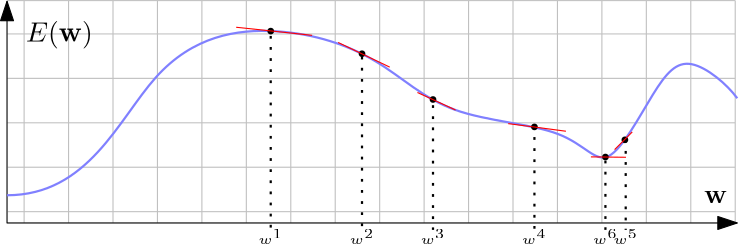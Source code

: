 <?xml version="1.0"?>
<!DOCTYPE ipe SYSTEM "ipe.dtd">
<ipe version="70218" creator="Ipe 7.2.28">
<info created="D:20251021172834" modified="D:20251021174205"/>
<ipestyle name="basic">
<symbol name="arrow/arc(spx)">
<path stroke="sym-stroke" fill="sym-stroke" pen="sym-pen">
0 0 m
-1 0.333 l
-1 -0.333 l
h
</path>
</symbol>
<symbol name="arrow/farc(spx)">
<path stroke="sym-stroke" fill="white" pen="sym-pen">
0 0 m
-1 0.333 l
-1 -0.333 l
h
</path>
</symbol>
<symbol name="arrow/ptarc(spx)">
<path stroke="sym-stroke" fill="sym-stroke" pen="sym-pen">
0 0 m
-1 0.333 l
-0.8 0 l
-1 -0.333 l
h
</path>
</symbol>
<symbol name="arrow/fptarc(spx)">
<path stroke="sym-stroke" fill="white" pen="sym-pen">
0 0 m
-1 0.333 l
-0.8 0 l
-1 -0.333 l
h
</path>
</symbol>
<symbol name="mark/circle(sx)" transformations="translations">
<path fill="sym-stroke">
0.6 0 0 0.6 0 0 e
0.4 0 0 0.4 0 0 e
</path>
</symbol>
<symbol name="mark/disk(sx)" transformations="translations">
<path fill="sym-stroke">
0.6 0 0 0.6 0 0 e
</path>
</symbol>
<symbol name="mark/fdisk(sfx)" transformations="translations">
<group>
<path fill="sym-fill">
0.5 0 0 0.5 0 0 e
</path>
<path fill="sym-stroke" fillrule="eofill">
0.6 0 0 0.6 0 0 e
0.4 0 0 0.4 0 0 e
</path>
</group>
</symbol>
<symbol name="mark/box(sx)" transformations="translations">
<path fill="sym-stroke" fillrule="eofill">
-0.6 -0.6 m
0.6 -0.6 l
0.6 0.6 l
-0.6 0.6 l
h
-0.4 -0.4 m
0.4 -0.4 l
0.4 0.4 l
-0.4 0.4 l
h
</path>
</symbol>
<symbol name="mark/square(sx)" transformations="translations">
<path fill="sym-stroke">
-0.6 -0.6 m
0.6 -0.6 l
0.6 0.6 l
-0.6 0.6 l
h
</path>
</symbol>
<symbol name="mark/fsquare(sfx)" transformations="translations">
<group>
<path fill="sym-fill">
-0.5 -0.5 m
0.5 -0.5 l
0.5 0.5 l
-0.5 0.5 l
h
</path>
<path fill="sym-stroke" fillrule="eofill">
-0.6 -0.6 m
0.6 -0.6 l
0.6 0.6 l
-0.6 0.6 l
h
-0.4 -0.4 m
0.4 -0.4 l
0.4 0.4 l
-0.4 0.4 l
h
</path>
</group>
</symbol>
<symbol name="mark/cross(sx)" transformations="translations">
<group>
<path fill="sym-stroke">
-0.43 -0.57 m
0.57 0.43 l
0.43 0.57 l
-0.57 -0.43 l
h
</path>
<path fill="sym-stroke">
-0.43 0.57 m
0.57 -0.43 l
0.43 -0.57 l
-0.57 0.43 l
h
</path>
</group>
</symbol>
<symbol name="arrow/fnormal(spx)">
<path stroke="sym-stroke" fill="white" pen="sym-pen">
0 0 m
-1 0.333 l
-1 -0.333 l
h
</path>
</symbol>
<symbol name="arrow/pointed(spx)">
<path stroke="sym-stroke" fill="sym-stroke" pen="sym-pen">
0 0 m
-1 0.333 l
-0.8 0 l
-1 -0.333 l
h
</path>
</symbol>
<symbol name="arrow/fpointed(spx)">
<path stroke="sym-stroke" fill="white" pen="sym-pen">
0 0 m
-1 0.333 l
-0.8 0 l
-1 -0.333 l
h
</path>
</symbol>
<symbol name="arrow/linear(spx)">
<path stroke="sym-stroke" pen="sym-pen">
-1 0.333 m
0 0 l
-1 -0.333 l
</path>
</symbol>
<symbol name="arrow/fdouble(spx)">
<path stroke="sym-stroke" fill="white" pen="sym-pen">
0 0 m
-1 0.333 l
-1 -0.333 l
h
-1 0 m
-2 0.333 l
-2 -0.333 l
h
</path>
</symbol>
<symbol name="arrow/double(spx)">
<path stroke="sym-stroke" fill="sym-stroke" pen="sym-pen">
0 0 m
-1 0.333 l
-1 -0.333 l
h
-1 0 m
-2 0.333 l
-2 -0.333 l
h
</path>
</symbol>
<symbol name="arrow/mid-normal(spx)">
<path stroke="sym-stroke" fill="sym-stroke" pen="sym-pen">
0.5 0 m
-0.5 0.333 l
-0.5 -0.333 l
h
</path>
</symbol>
<symbol name="arrow/mid-fnormal(spx)">
<path stroke="sym-stroke" fill="white" pen="sym-pen">
0.5 0 m
-0.5 0.333 l
-0.5 -0.333 l
h
</path>
</symbol>
<symbol name="arrow/mid-pointed(spx)">
<path stroke="sym-stroke" fill="sym-stroke" pen="sym-pen">
0.5 0 m
-0.5 0.333 l
-0.3 0 l
-0.5 -0.333 l
h
</path>
</symbol>
<symbol name="arrow/mid-fpointed(spx)">
<path stroke="sym-stroke" fill="white" pen="sym-pen">
0.5 0 m
-0.5 0.333 l
-0.3 0 l
-0.5 -0.333 l
h
</path>
</symbol>
<symbol name="arrow/mid-double(spx)">
<path stroke="sym-stroke" fill="sym-stroke" pen="sym-pen">
1 0 m
0 0.333 l
0 -0.333 l
h
0 0 m
-1 0.333 l
-1 -0.333 l
h
</path>
</symbol>
<symbol name="arrow/mid-fdouble(spx)">
<path stroke="sym-stroke" fill="white" pen="sym-pen">
1 0 m
0 0.333 l
0 -0.333 l
h
0 0 m
-1 0.333 l
-1 -0.333 l
h
</path>
</symbol>
<anglesize name="22.5 deg" value="22.5"/>
<anglesize name="30 deg" value="30"/>
<anglesize name="45 deg" value="45"/>
<anglesize name="60 deg" value="60"/>
<anglesize name="90 deg" value="90"/>
<arrowsize name="large" value="10"/>
<arrowsize name="small" value="5"/>
<arrowsize name="tiny" value="3"/>
<color name="blue" value="0 0 1"/>
<color name="brown" value="0.647 0.165 0.165"/>
<color name="darkblue" value="0 0 0.545"/>
<color name="darkcyan" value="0 0.545 0.545"/>
<color name="darkgray" value="0.663"/>
<color name="darkgreen" value="0 0.392 0"/>
<color name="darkmagenta" value="0.545 0 0.545"/>
<color name="darkorange" value="1 0.549 0"/>
<color name="darkred" value="0.545 0 0"/>
<color name="gold" value="1 0.843 0"/>
<color name="gray" value="0.745"/>
<color name="green" value="0 1 0"/>
<color name="lightblue" value="0.678 0.847 0.902"/>
<color name="lightcyan" value="0.878 1 1"/>
<color name="lightgray" value="0.827"/>
<color name="lightgreen" value="0.565 0.933 0.565"/>
<color name="lightyellow" value="1 1 0.878"/>
<color name="navy" value="0 0 0.502"/>
<color name="orange" value="1 0.647 0"/>
<color name="pink" value="1 0.753 0.796"/>
<color name="purple" value="0.627 0.125 0.941"/>
<color name="red" value="1 0 0"/>
<color name="seagreen" value="0.18 0.545 0.341"/>
<color name="turquoise" value="0.251 0.878 0.816"/>
<color name="violet" value="0.933 0.51 0.933"/>
<color name="yellow" value="1 1 0"/>
<dashstyle name="dash dot dotted" value="[4 2 1 2 1 2] 0"/>
<dashstyle name="dash dotted" value="[4 2 1 2] 0"/>
<dashstyle name="dashed" value="[4] 0"/>
<dashstyle name="dotted" value="[1 3] 0"/>
<gridsize name="10 pts (~3.5 mm)" value="10"/>
<gridsize name="14 pts (~5 mm)" value="14"/>
<gridsize name="16 pts (~6 mm)" value="16"/>
<gridsize name="20 pts (~7 mm)" value="20"/>
<gridsize name="28 pts (~10 mm)" value="28"/>
<gridsize name="32 pts (~12 mm)" value="32"/>
<gridsize name="4 pts" value="4"/>
<gridsize name="56 pts (~20 mm)" value="56"/>
<gridsize name="8 pts (~3 mm)" value="8"/>
<opacity name="10%" value="0.1"/>
<opacity name="30%" value="0.3"/>
<opacity name="50%" value="0.5"/>
<opacity name="75%" value="0.75"/>
<pen name="fat" value="1.2"/>
<pen name="heavier" value="0.8"/>
<pen name="ultrafat" value="2"/>
<symbolsize name="large" value="5"/>
<symbolsize name="small" value="2"/>
<symbolsize name="tiny" value="1.1"/>
<textsize name="Huge" value="\Huge"/>
<textsize name="LARGE" value="\LARGE"/>
<textsize name="Large" value="\Large"/>
<textsize name="footnote" value="\footnotesize"/>
<textsize name="huge" value="\huge"/>
<textsize name="large" value="\large"/>
<textsize name="script" value="\scriptsize"/>
<textsize name="small" value="\small"/>
<textsize name="tiny" value="\tiny"/>
<textstyle name="center" begin="\begin{center}" end="\end{center}"/>
<textstyle name="item" begin="\begin{itemize}\item{}" end="\end{itemize}"/>
<textstyle name="itemize" begin="\begin{itemize}" end="\end{itemize}"/>
<tiling name="falling" angle="-60" step="4" width="1"/>
<tiling name="rising" angle="30" step="4" width="1"/>
</ipestyle>
<page>
<layer name="alpha"/>
<view layers="alpha" active="alpha"/>
<path layer="alpha" stroke="0.753">
432 428 m
432 508 l
432 507.981 m
169.942 507.981 l
169.942 495.984 m
432 495.984 l
432 479.988 m
169.942 479.988 l
169.942 463.992 m
432 463.992 l
432 447.996 m
170.123 447.996 l
170.123 432 m
432 432 l
176 508 m
176 428 l
192 508 m
192 428 l
208 508 m
208 428 l
224 508 m
224 428 l
240 508 m
240 428 l
256 508 m
256 428 l
272 508 m
272 428 l
288 508 m
288 428 l
304 508 m
304 428 l
320 508 m
320 428 l
336 508 m
336 428 l
352 508 m
352 428 l
368 508 m
368 428 l
384 508 m
384 428 l
400 508 m
400 428 l
416 508 m
416 428 l
</path>
<text matrix="0.9128 0 0 0.623518 110.383 20.929" transformations="translations" pos="340 664" stroke="black" type="label" width="8.434" height="4.428" depth="0" valign="baseline" style="math">\mathbf w</text>
<text matrix="0.9128 0 0 0.623518 -133.713 79.2335" transformations="translations" pos="340 664" stroke="black" type="label" width="24.111" height="7.473" depth="2.49" valign="baseline" style="math">E(\mathbf w)</text>
<path matrix="0.9128 0 0 0.623518 38.4057 158.573" stroke="0" arrow="normal/normal" rarrow="normal/normal">
144 560 m
144 432 l
432 432 l
</path>
<path matrix="0.9128 0 0 0.623518 38.4057 158.573" stroke="0.502 0.502 1" pen="heavier">
144 448 m
176 448
200 536
252 548
292 528
316 492
368 488
380 456
400 512
412 532
428 512
432 504 c
</path>
<use matrix="0.9128 0 0 0.623518 38.4057 160.299" name="mark/disk(sx)" pos="248 540" size="small"/>
<use matrix="0.9128 0 0 0.623518 38.4057 162.132" name="mark/disk(sx)" pos="284 524" size="small"/>
<use matrix="0.9128 0 0 0.623518 38.4057 160.622" name="mark/disk(sx)" pos="312 500" size="small"/>
<use matrix="0.9128 0 0 0.623518 38.4057 160.73" name="mark/disk(sx)" pos="352 484" size="small"/>
<use matrix="0.9128 0 0 0.623518 34.4594 158.573" name="mark/disk(sx)" pos="392 480" size="small"/>
<use matrix="0.9128 0 0 0.623518 38.4057 159.867" name="mark/disk(sx)" pos="380 468" size="small"/>
<path matrix="0.9128 0 0 0.623518 38.4057 158.573" stroke="0" dash="dotted" pen="heavier">
248 540 m
248 428 l
</path>
<path matrix="0.9128 0 0 0.623518 38.4057 158.573" stroke="0" dash="dotted" pen="heavier">
284 528 m
284 428 l
</path>
<path matrix="0.9128 0 0 0.623518 38.4057 158.573" stroke="0" dash="dotted" pen="heavier">
312 500 m
312 428 l
</path>
<path matrix="0.9128 0 0 0.623518 38.4057 158.573" stroke="0" dash="dotted" pen="heavier">
352 488 m
352 428 l
</path>
<path matrix="0.9128 0 0 0.623518 38.4057 158.573" stroke="0" dash="dotted" pen="heavier">
380 468 m
380 428 l
</path>
<path matrix="0.9128 0 0 0.623518 38.4057 158.573" stroke="0" dash="dotted" pen="heavier">
388 480 m
388 428 l
</path>
<text matrix="0.9128 0 0 0.623518 38.4057 158.573" transformations="translations" pos="248 424" stroke="0" type="label" width="9.048" height="5.22" depth="0" halign="center" valign="center" size="tiny" style="math">w^1</text>
<text matrix="0.9128 0 0 0.623518 71.2665 158.573" transformations="translations" pos="248 424" stroke="0" type="label" width="9.048" height="5.22" depth="0" halign="center" valign="center" size="tiny" style="math">w^2</text>
<text matrix="0.9128 0 0 0.623518 96.8249 158.573" transformations="translations" pos="248 424" stroke="0" type="label" width="9.048" height="5.22" depth="0" halign="center" valign="center" size="tiny" style="math">w^3</text>
<text matrix="0.9128 0 0 0.623518 133.337 158.573" transformations="translations" pos="248 424" stroke="0" type="label" width="9.048" height="5.22" depth="0" halign="center" valign="center" size="tiny" style="math">w^4</text>
<text matrix="0.9128 0 0 0.623518 158.895 158.573" transformations="translations" pos="248 424" stroke="0" type="label" width="9.048" height="5.22" depth="0" halign="center" valign="center" size="tiny" style="math">w^6</text>
<text matrix="0.9128 0 0 0.623518 166.198 158.573" transformations="translations" pos="248 424" stroke="0" type="label" width="9.048" height="5.22" depth="0" halign="center" valign="center" size="tiny" style="math">w^5</text>
<path matrix="0.9128 0 0 0.623518 38.4057 158.573" stroke="1 0 0">
234.374 544.995 m
264.323 540.336 l
</path>
<path matrix="0.9128 0 0 0.623518 38.4057 158.573" stroke="1 0 0">
274.573 536.21 m
294.939 521.967 l
</path>
<path matrix="0.9128 0 0 0.623518 38.4057 158.573" stroke="1 0 0">
305.854 507.325 m
320.895 497.208 l
</path>
<path matrix="0.9128 0 0 0.623518 38.4057 158.573" stroke="1 0 0">
341.661 489.355 m
364.422 484.962 l
</path>
<path matrix="0.9128 0 0 0.623518 38.4057 158.573" stroke="1 0 0">
390.584 484.549 m
383.622 474.362 l
</path>
<path matrix="0.9128 0 0 0.623518 38.4057 158.573" stroke="1 0 0">
374.276 470.157 m
388.108 469.923 l
</path>
</page>
</ipe>
